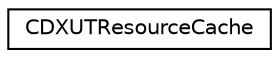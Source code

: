 digraph G
{
  edge [fontname="Helvetica",fontsize="10",labelfontname="Helvetica",labelfontsize="10"];
  node [fontname="Helvetica",fontsize="10",shape=record];
  rankdir="LR";
  Node1 [label="CDXUTResourceCache",height=0.2,width=0.4,color="black", fillcolor="white", style="filled",URL="$class_c_d_x_u_t_resource_cache.html"];
}
